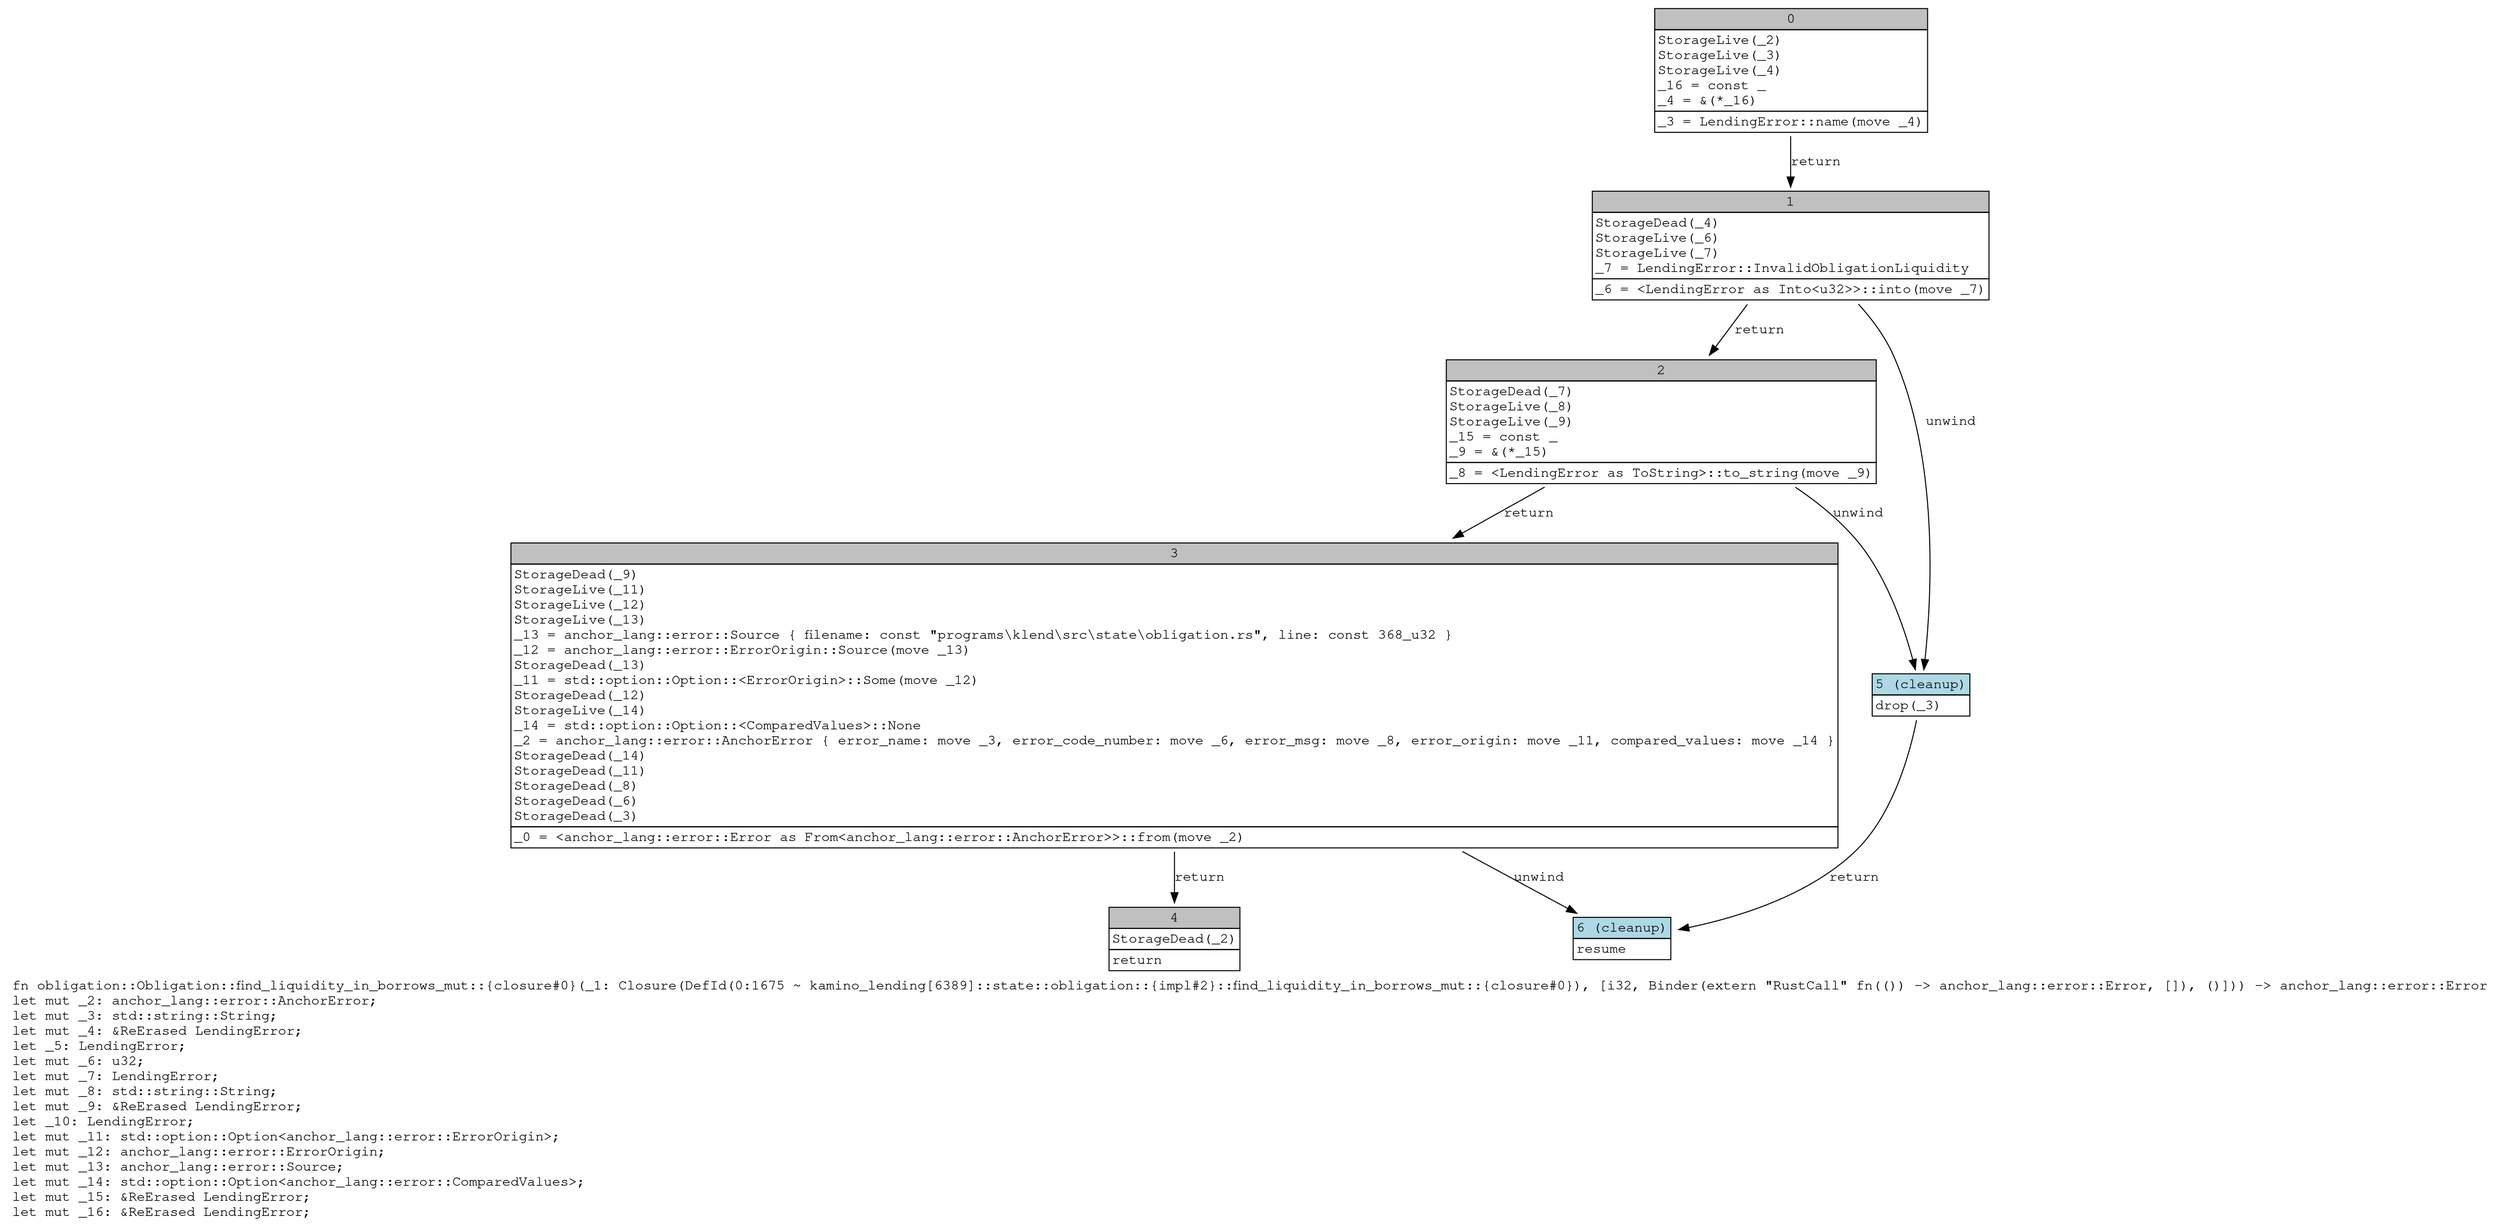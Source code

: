 digraph Mir_0_1675 {
    graph [fontname="Courier, monospace"];
    node [fontname="Courier, monospace"];
    edge [fontname="Courier, monospace"];
    label=<fn obligation::Obligation::find_liquidity_in_borrows_mut::{closure#0}(_1: Closure(DefId(0:1675 ~ kamino_lending[6389]::state::obligation::{impl#2}::find_liquidity_in_borrows_mut::{closure#0}), [i32, Binder(extern &quot;RustCall&quot; fn(()) -&gt; anchor_lang::error::Error, []), ()])) -&gt; anchor_lang::error::Error<br align="left"/>let mut _2: anchor_lang::error::AnchorError;<br align="left"/>let mut _3: std::string::String;<br align="left"/>let mut _4: &amp;ReErased LendingError;<br align="left"/>let _5: LendingError;<br align="left"/>let mut _6: u32;<br align="left"/>let mut _7: LendingError;<br align="left"/>let mut _8: std::string::String;<br align="left"/>let mut _9: &amp;ReErased LendingError;<br align="left"/>let _10: LendingError;<br align="left"/>let mut _11: std::option::Option&lt;anchor_lang::error::ErrorOrigin&gt;;<br align="left"/>let mut _12: anchor_lang::error::ErrorOrigin;<br align="left"/>let mut _13: anchor_lang::error::Source;<br align="left"/>let mut _14: std::option::Option&lt;anchor_lang::error::ComparedValues&gt;;<br align="left"/>let mut _15: &amp;ReErased LendingError;<br align="left"/>let mut _16: &amp;ReErased LendingError;<br align="left"/>>;
    bb0__0_1675 [shape="none", label=<<table border="0" cellborder="1" cellspacing="0"><tr><td bgcolor="gray" align="center" colspan="1">0</td></tr><tr><td align="left" balign="left">StorageLive(_2)<br/>StorageLive(_3)<br/>StorageLive(_4)<br/>_16 = const _<br/>_4 = &amp;(*_16)<br/></td></tr><tr><td align="left">_3 = LendingError::name(move _4)</td></tr></table>>];
    bb1__0_1675 [shape="none", label=<<table border="0" cellborder="1" cellspacing="0"><tr><td bgcolor="gray" align="center" colspan="1">1</td></tr><tr><td align="left" balign="left">StorageDead(_4)<br/>StorageLive(_6)<br/>StorageLive(_7)<br/>_7 = LendingError::InvalidObligationLiquidity<br/></td></tr><tr><td align="left">_6 = &lt;LendingError as Into&lt;u32&gt;&gt;::into(move _7)</td></tr></table>>];
    bb2__0_1675 [shape="none", label=<<table border="0" cellborder="1" cellspacing="0"><tr><td bgcolor="gray" align="center" colspan="1">2</td></tr><tr><td align="left" balign="left">StorageDead(_7)<br/>StorageLive(_8)<br/>StorageLive(_9)<br/>_15 = const _<br/>_9 = &amp;(*_15)<br/></td></tr><tr><td align="left">_8 = &lt;LendingError as ToString&gt;::to_string(move _9)</td></tr></table>>];
    bb3__0_1675 [shape="none", label=<<table border="0" cellborder="1" cellspacing="0"><tr><td bgcolor="gray" align="center" colspan="1">3</td></tr><tr><td align="left" balign="left">StorageDead(_9)<br/>StorageLive(_11)<br/>StorageLive(_12)<br/>StorageLive(_13)<br/>_13 = anchor_lang::error::Source { filename: const &quot;programs\\klend\\src\\state\\obligation.rs&quot;, line: const 368_u32 }<br/>_12 = anchor_lang::error::ErrorOrigin::Source(move _13)<br/>StorageDead(_13)<br/>_11 = std::option::Option::&lt;ErrorOrigin&gt;::Some(move _12)<br/>StorageDead(_12)<br/>StorageLive(_14)<br/>_14 = std::option::Option::&lt;ComparedValues&gt;::None<br/>_2 = anchor_lang::error::AnchorError { error_name: move _3, error_code_number: move _6, error_msg: move _8, error_origin: move _11, compared_values: move _14 }<br/>StorageDead(_14)<br/>StorageDead(_11)<br/>StorageDead(_8)<br/>StorageDead(_6)<br/>StorageDead(_3)<br/></td></tr><tr><td align="left">_0 = &lt;anchor_lang::error::Error as From&lt;anchor_lang::error::AnchorError&gt;&gt;::from(move _2)</td></tr></table>>];
    bb4__0_1675 [shape="none", label=<<table border="0" cellborder="1" cellspacing="0"><tr><td bgcolor="gray" align="center" colspan="1">4</td></tr><tr><td align="left" balign="left">StorageDead(_2)<br/></td></tr><tr><td align="left">return</td></tr></table>>];
    bb5__0_1675 [shape="none", label=<<table border="0" cellborder="1" cellspacing="0"><tr><td bgcolor="lightblue" align="center" colspan="1">5 (cleanup)</td></tr><tr><td align="left">drop(_3)</td></tr></table>>];
    bb6__0_1675 [shape="none", label=<<table border="0" cellborder="1" cellspacing="0"><tr><td bgcolor="lightblue" align="center" colspan="1">6 (cleanup)</td></tr><tr><td align="left">resume</td></tr></table>>];
    bb0__0_1675 -> bb1__0_1675 [label="return"];
    bb1__0_1675 -> bb2__0_1675 [label="return"];
    bb1__0_1675 -> bb5__0_1675 [label="unwind"];
    bb2__0_1675 -> bb3__0_1675 [label="return"];
    bb2__0_1675 -> bb5__0_1675 [label="unwind"];
    bb3__0_1675 -> bb4__0_1675 [label="return"];
    bb3__0_1675 -> bb6__0_1675 [label="unwind"];
    bb5__0_1675 -> bb6__0_1675 [label="return"];
}
